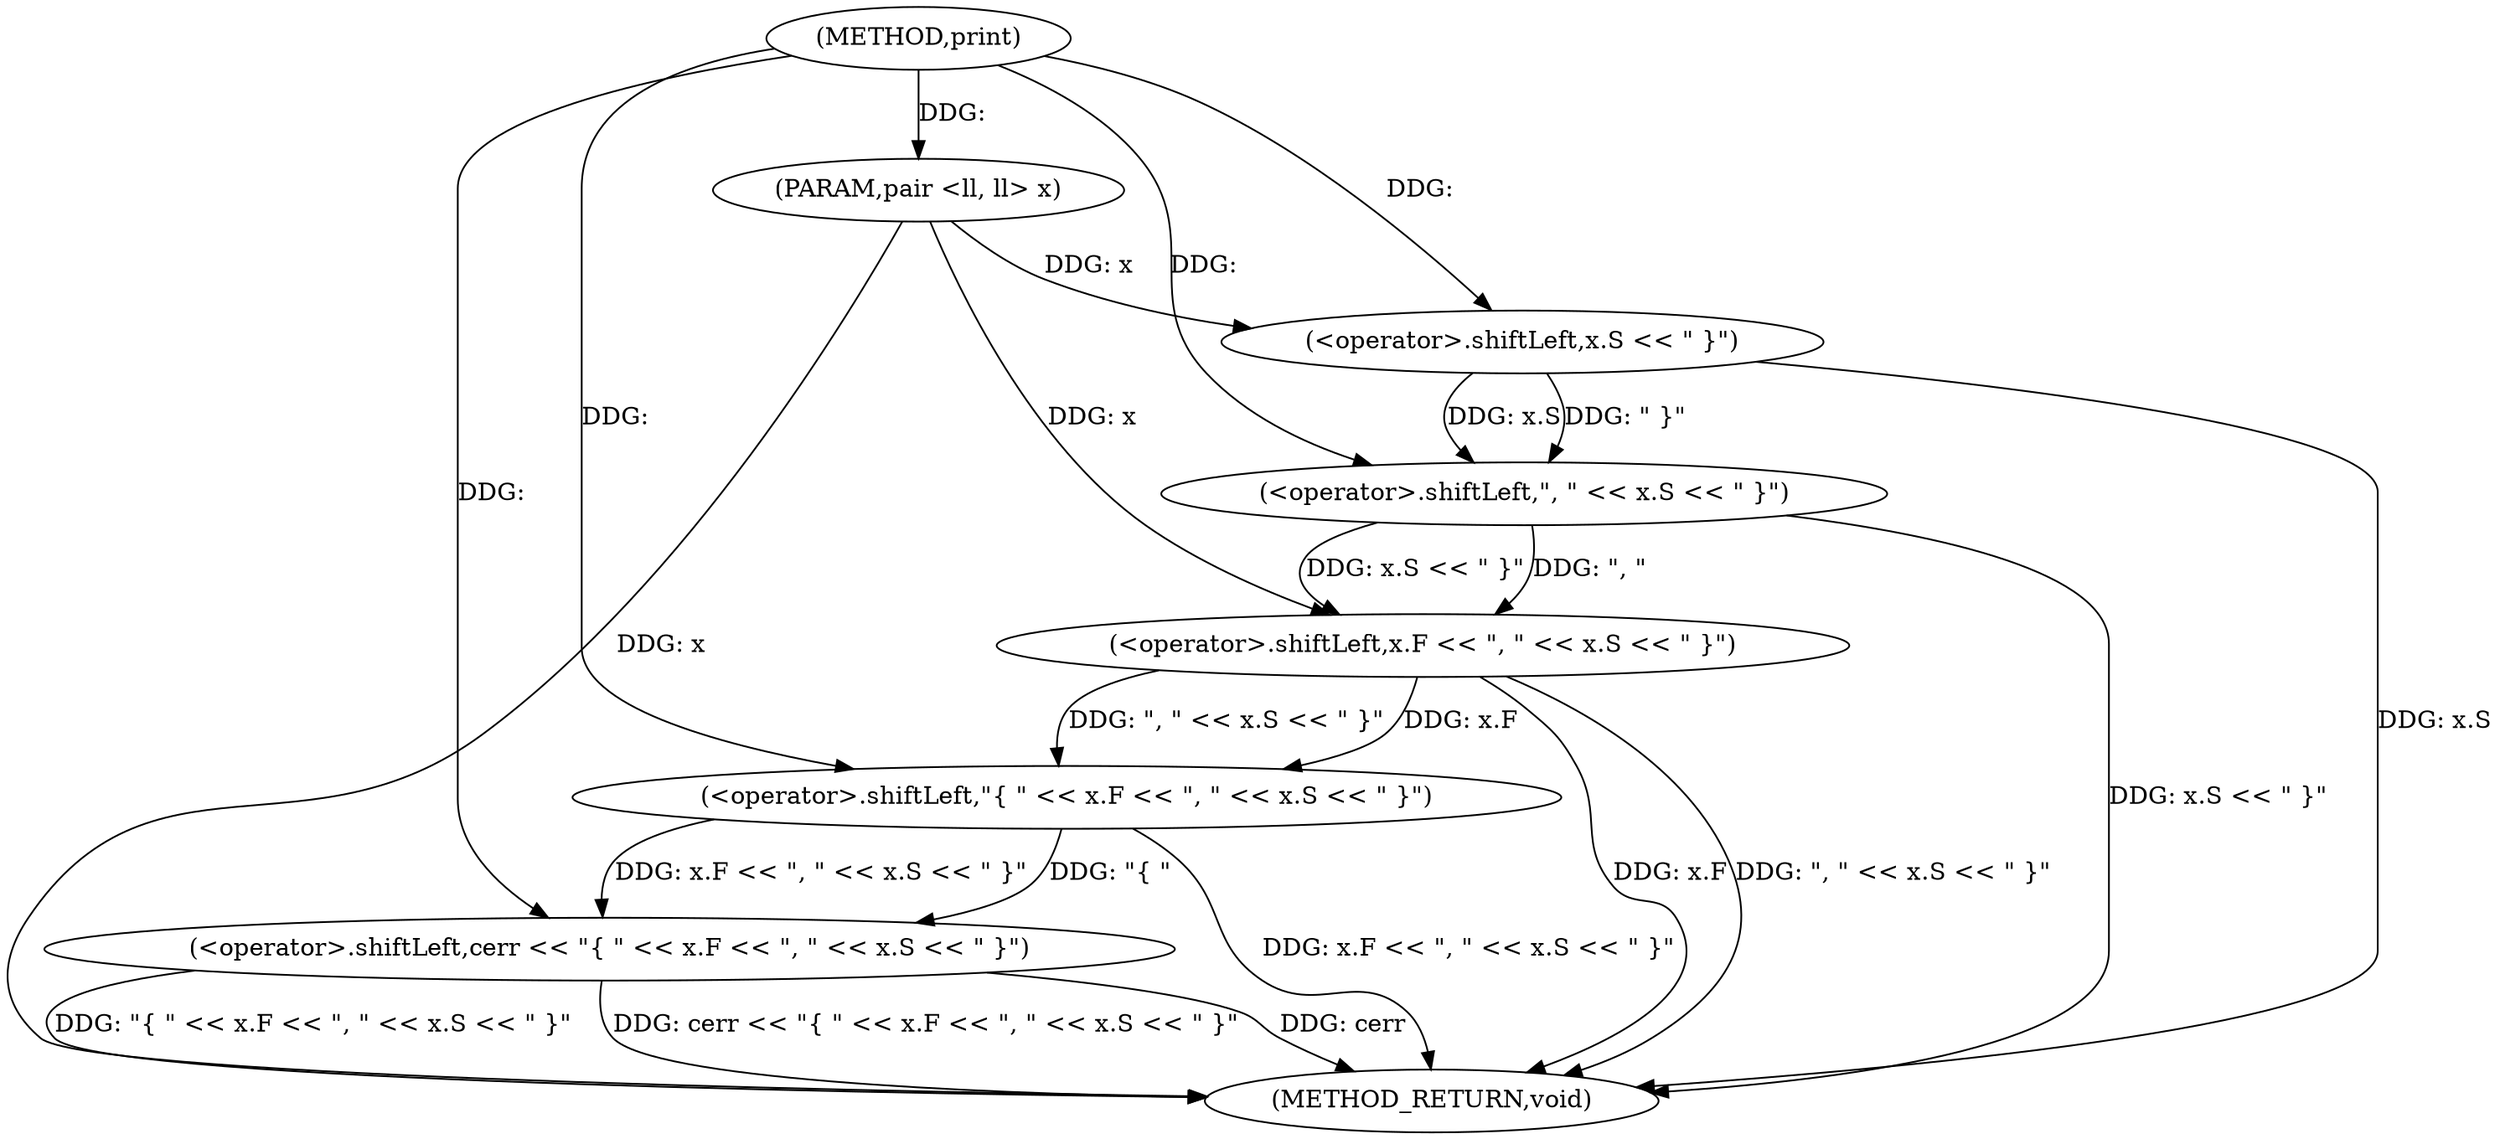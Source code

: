 digraph "print" {  
"1000132" [label = "(METHOD,print)" ]
"1000150" [label = "(METHOD_RETURN,void)" ]
"1000133" [label = "(PARAM,pair <ll, ll> x)" ]
"1000135" [label = "(<operator>.shiftLeft,cerr << \"{ \" << x.F << \", \" << x.S << \" }\")" ]
"1000137" [label = "(<operator>.shiftLeft,\"{ \" << x.F << \", \" << x.S << \" }\")" ]
"1000139" [label = "(<operator>.shiftLeft,x.F << \", \" << x.S << \" }\")" ]
"1000143" [label = "(<operator>.shiftLeft,\", \" << x.S << \" }\")" ]
"1000145" [label = "(<operator>.shiftLeft,x.S << \" }\")" ]
  "1000133" -> "1000150"  [ label = "DDG: x"] 
  "1000139" -> "1000150"  [ label = "DDG: x.F"] 
  "1000145" -> "1000150"  [ label = "DDG: x.S"] 
  "1000143" -> "1000150"  [ label = "DDG: x.S << \" }\""] 
  "1000139" -> "1000150"  [ label = "DDG: \", \" << x.S << \" }\""] 
  "1000137" -> "1000150"  [ label = "DDG: x.F << \", \" << x.S << \" }\""] 
  "1000135" -> "1000150"  [ label = "DDG: \"{ \" << x.F << \", \" << x.S << \" }\""] 
  "1000135" -> "1000150"  [ label = "DDG: cerr << \"{ \" << x.F << \", \" << x.S << \" }\""] 
  "1000135" -> "1000150"  [ label = "DDG: cerr"] 
  "1000132" -> "1000133"  [ label = "DDG: "] 
  "1000132" -> "1000135"  [ label = "DDG: "] 
  "1000137" -> "1000135"  [ label = "DDG: x.F << \", \" << x.S << \" }\""] 
  "1000137" -> "1000135"  [ label = "DDG: \"{ \""] 
  "1000132" -> "1000137"  [ label = "DDG: "] 
  "1000139" -> "1000137"  [ label = "DDG: \", \" << x.S << \" }\""] 
  "1000139" -> "1000137"  [ label = "DDG: x.F"] 
  "1000133" -> "1000139"  [ label = "DDG: x"] 
  "1000143" -> "1000139"  [ label = "DDG: x.S << \" }\""] 
  "1000143" -> "1000139"  [ label = "DDG: \", \""] 
  "1000132" -> "1000143"  [ label = "DDG: "] 
  "1000145" -> "1000143"  [ label = "DDG: x.S"] 
  "1000145" -> "1000143"  [ label = "DDG: \" }\""] 
  "1000133" -> "1000145"  [ label = "DDG: x"] 
  "1000132" -> "1000145"  [ label = "DDG: "] 
}
